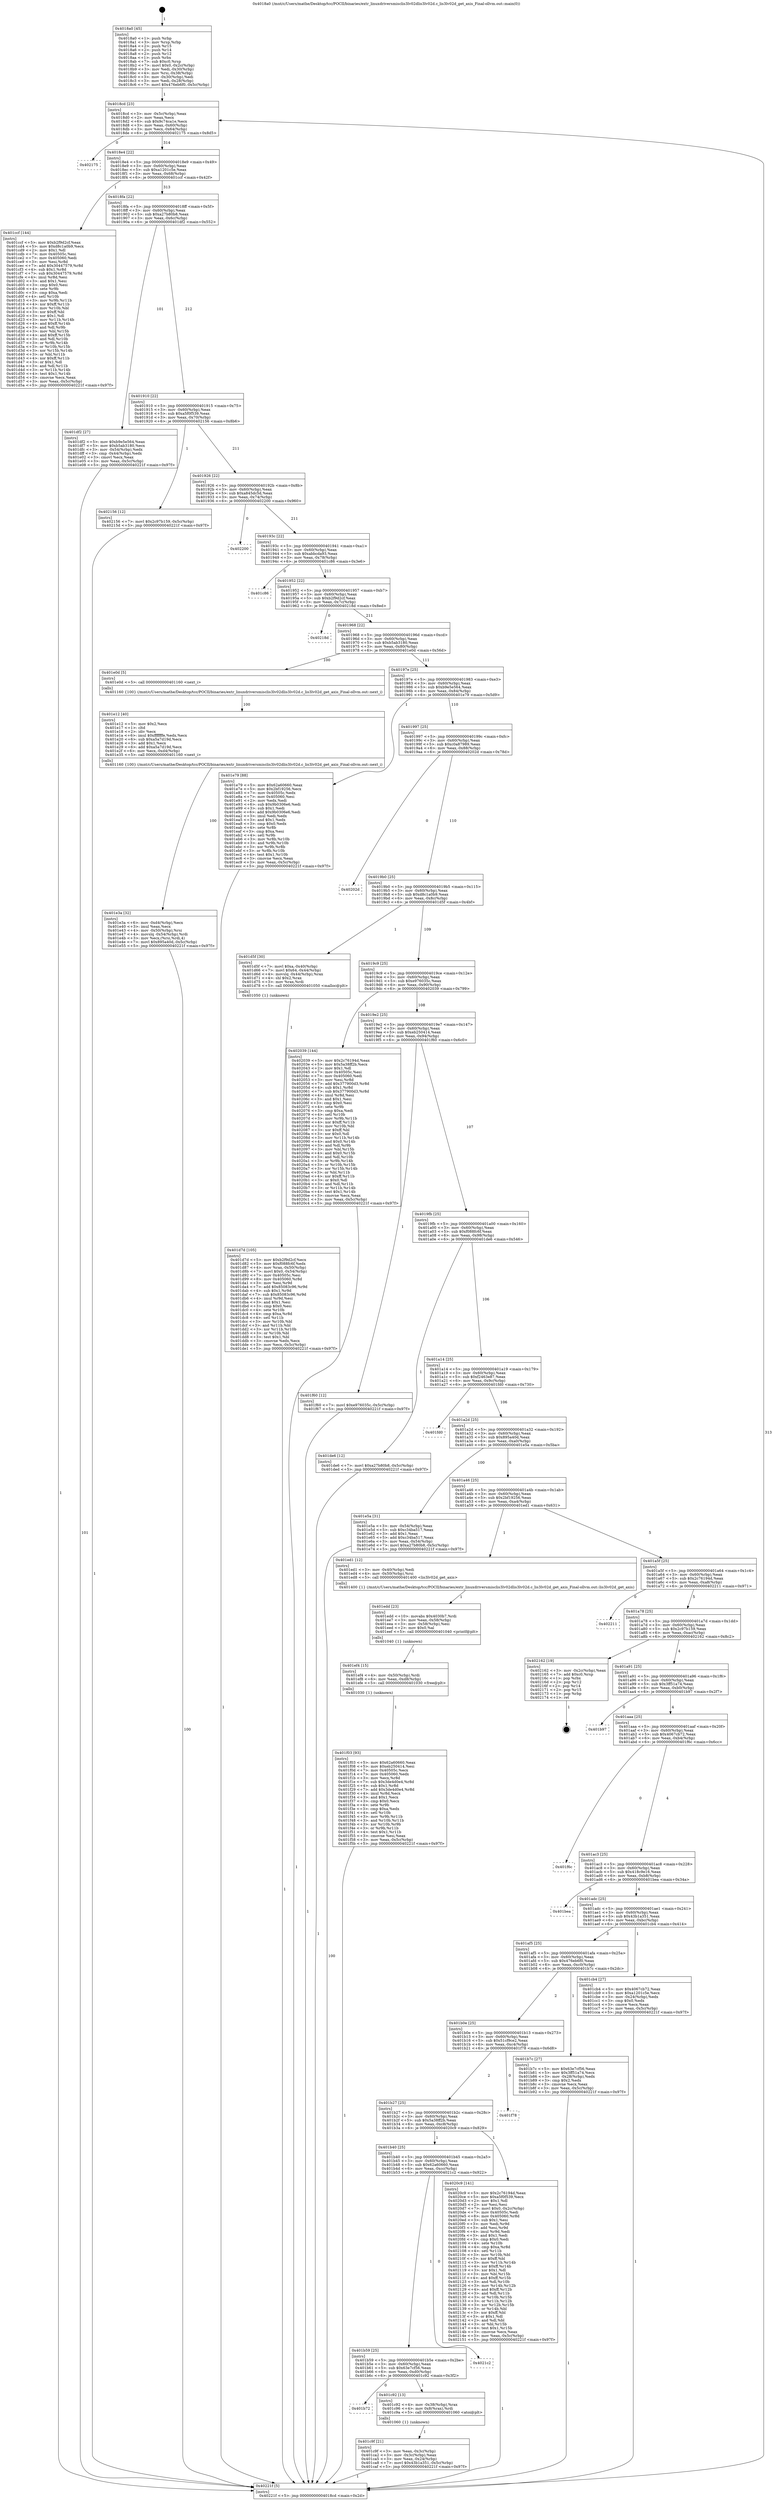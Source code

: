 digraph "0x4018a0" {
  label = "0x4018a0 (/mnt/c/Users/mathe/Desktop/tcc/POCII/binaries/extr_linuxdriversmisclis3lv02dlis3lv02d.c_lis3lv02d_get_axis_Final-ollvm.out::main(0))"
  labelloc = "t"
  node[shape=record]

  Entry [label="",width=0.3,height=0.3,shape=circle,fillcolor=black,style=filled]
  "0x4018cd" [label="{
     0x4018cd [23]\l
     | [instrs]\l
     &nbsp;&nbsp;0x4018cd \<+3\>: mov -0x5c(%rbp),%eax\l
     &nbsp;&nbsp;0x4018d0 \<+2\>: mov %eax,%ecx\l
     &nbsp;&nbsp;0x4018d2 \<+6\>: sub $0x9c74ca1e,%ecx\l
     &nbsp;&nbsp;0x4018d8 \<+3\>: mov %eax,-0x60(%rbp)\l
     &nbsp;&nbsp;0x4018db \<+3\>: mov %ecx,-0x64(%rbp)\l
     &nbsp;&nbsp;0x4018de \<+6\>: je 0000000000402175 \<main+0x8d5\>\l
  }"]
  "0x402175" [label="{
     0x402175\l
  }", style=dashed]
  "0x4018e4" [label="{
     0x4018e4 [22]\l
     | [instrs]\l
     &nbsp;&nbsp;0x4018e4 \<+5\>: jmp 00000000004018e9 \<main+0x49\>\l
     &nbsp;&nbsp;0x4018e9 \<+3\>: mov -0x60(%rbp),%eax\l
     &nbsp;&nbsp;0x4018ec \<+5\>: sub $0xa1201c5e,%eax\l
     &nbsp;&nbsp;0x4018f1 \<+3\>: mov %eax,-0x68(%rbp)\l
     &nbsp;&nbsp;0x4018f4 \<+6\>: je 0000000000401ccf \<main+0x42f\>\l
  }"]
  Exit [label="",width=0.3,height=0.3,shape=circle,fillcolor=black,style=filled,peripheries=2]
  "0x401ccf" [label="{
     0x401ccf [144]\l
     | [instrs]\l
     &nbsp;&nbsp;0x401ccf \<+5\>: mov $0xb2f9d2cf,%eax\l
     &nbsp;&nbsp;0x401cd4 \<+5\>: mov $0xd8c1a0b9,%ecx\l
     &nbsp;&nbsp;0x401cd9 \<+2\>: mov $0x1,%dl\l
     &nbsp;&nbsp;0x401cdb \<+7\>: mov 0x40505c,%esi\l
     &nbsp;&nbsp;0x401ce2 \<+7\>: mov 0x405060,%edi\l
     &nbsp;&nbsp;0x401ce9 \<+3\>: mov %esi,%r8d\l
     &nbsp;&nbsp;0x401cec \<+7\>: add $0x30447579,%r8d\l
     &nbsp;&nbsp;0x401cf3 \<+4\>: sub $0x1,%r8d\l
     &nbsp;&nbsp;0x401cf7 \<+7\>: sub $0x30447579,%r8d\l
     &nbsp;&nbsp;0x401cfe \<+4\>: imul %r8d,%esi\l
     &nbsp;&nbsp;0x401d02 \<+3\>: and $0x1,%esi\l
     &nbsp;&nbsp;0x401d05 \<+3\>: cmp $0x0,%esi\l
     &nbsp;&nbsp;0x401d08 \<+4\>: sete %r9b\l
     &nbsp;&nbsp;0x401d0c \<+3\>: cmp $0xa,%edi\l
     &nbsp;&nbsp;0x401d0f \<+4\>: setl %r10b\l
     &nbsp;&nbsp;0x401d13 \<+3\>: mov %r9b,%r11b\l
     &nbsp;&nbsp;0x401d16 \<+4\>: xor $0xff,%r11b\l
     &nbsp;&nbsp;0x401d1a \<+3\>: mov %r10b,%bl\l
     &nbsp;&nbsp;0x401d1d \<+3\>: xor $0xff,%bl\l
     &nbsp;&nbsp;0x401d20 \<+3\>: xor $0x1,%dl\l
     &nbsp;&nbsp;0x401d23 \<+3\>: mov %r11b,%r14b\l
     &nbsp;&nbsp;0x401d26 \<+4\>: and $0xff,%r14b\l
     &nbsp;&nbsp;0x401d2a \<+3\>: and %dl,%r9b\l
     &nbsp;&nbsp;0x401d2d \<+3\>: mov %bl,%r15b\l
     &nbsp;&nbsp;0x401d30 \<+4\>: and $0xff,%r15b\l
     &nbsp;&nbsp;0x401d34 \<+3\>: and %dl,%r10b\l
     &nbsp;&nbsp;0x401d37 \<+3\>: or %r9b,%r14b\l
     &nbsp;&nbsp;0x401d3a \<+3\>: or %r10b,%r15b\l
     &nbsp;&nbsp;0x401d3d \<+3\>: xor %r15b,%r14b\l
     &nbsp;&nbsp;0x401d40 \<+3\>: or %bl,%r11b\l
     &nbsp;&nbsp;0x401d43 \<+4\>: xor $0xff,%r11b\l
     &nbsp;&nbsp;0x401d47 \<+3\>: or $0x1,%dl\l
     &nbsp;&nbsp;0x401d4a \<+3\>: and %dl,%r11b\l
     &nbsp;&nbsp;0x401d4d \<+3\>: or %r11b,%r14b\l
     &nbsp;&nbsp;0x401d50 \<+4\>: test $0x1,%r14b\l
     &nbsp;&nbsp;0x401d54 \<+3\>: cmovne %ecx,%eax\l
     &nbsp;&nbsp;0x401d57 \<+3\>: mov %eax,-0x5c(%rbp)\l
     &nbsp;&nbsp;0x401d5a \<+5\>: jmp 000000000040221f \<main+0x97f\>\l
  }"]
  "0x4018fa" [label="{
     0x4018fa [22]\l
     | [instrs]\l
     &nbsp;&nbsp;0x4018fa \<+5\>: jmp 00000000004018ff \<main+0x5f\>\l
     &nbsp;&nbsp;0x4018ff \<+3\>: mov -0x60(%rbp),%eax\l
     &nbsp;&nbsp;0x401902 \<+5\>: sub $0xa27b80b8,%eax\l
     &nbsp;&nbsp;0x401907 \<+3\>: mov %eax,-0x6c(%rbp)\l
     &nbsp;&nbsp;0x40190a \<+6\>: je 0000000000401df2 \<main+0x552\>\l
  }"]
  "0x401f03" [label="{
     0x401f03 [93]\l
     | [instrs]\l
     &nbsp;&nbsp;0x401f03 \<+5\>: mov $0x62a60660,%eax\l
     &nbsp;&nbsp;0x401f08 \<+5\>: mov $0xeb250414,%esi\l
     &nbsp;&nbsp;0x401f0d \<+7\>: mov 0x40505c,%ecx\l
     &nbsp;&nbsp;0x401f14 \<+7\>: mov 0x405060,%edx\l
     &nbsp;&nbsp;0x401f1b \<+3\>: mov %ecx,%r8d\l
     &nbsp;&nbsp;0x401f1e \<+7\>: sub $0x3de4d0e4,%r8d\l
     &nbsp;&nbsp;0x401f25 \<+4\>: sub $0x1,%r8d\l
     &nbsp;&nbsp;0x401f29 \<+7\>: add $0x3de4d0e4,%r8d\l
     &nbsp;&nbsp;0x401f30 \<+4\>: imul %r8d,%ecx\l
     &nbsp;&nbsp;0x401f34 \<+3\>: and $0x1,%ecx\l
     &nbsp;&nbsp;0x401f37 \<+3\>: cmp $0x0,%ecx\l
     &nbsp;&nbsp;0x401f3a \<+4\>: sete %r9b\l
     &nbsp;&nbsp;0x401f3e \<+3\>: cmp $0xa,%edx\l
     &nbsp;&nbsp;0x401f41 \<+4\>: setl %r10b\l
     &nbsp;&nbsp;0x401f45 \<+3\>: mov %r9b,%r11b\l
     &nbsp;&nbsp;0x401f48 \<+3\>: and %r10b,%r11b\l
     &nbsp;&nbsp;0x401f4b \<+3\>: xor %r10b,%r9b\l
     &nbsp;&nbsp;0x401f4e \<+3\>: or %r9b,%r11b\l
     &nbsp;&nbsp;0x401f51 \<+4\>: test $0x1,%r11b\l
     &nbsp;&nbsp;0x401f55 \<+3\>: cmovne %esi,%eax\l
     &nbsp;&nbsp;0x401f58 \<+3\>: mov %eax,-0x5c(%rbp)\l
     &nbsp;&nbsp;0x401f5b \<+5\>: jmp 000000000040221f \<main+0x97f\>\l
  }"]
  "0x401df2" [label="{
     0x401df2 [27]\l
     | [instrs]\l
     &nbsp;&nbsp;0x401df2 \<+5\>: mov $0xb9e5e564,%eax\l
     &nbsp;&nbsp;0x401df7 \<+5\>: mov $0xb5ab3180,%ecx\l
     &nbsp;&nbsp;0x401dfc \<+3\>: mov -0x54(%rbp),%edx\l
     &nbsp;&nbsp;0x401dff \<+3\>: cmp -0x44(%rbp),%edx\l
     &nbsp;&nbsp;0x401e02 \<+3\>: cmovl %ecx,%eax\l
     &nbsp;&nbsp;0x401e05 \<+3\>: mov %eax,-0x5c(%rbp)\l
     &nbsp;&nbsp;0x401e08 \<+5\>: jmp 000000000040221f \<main+0x97f\>\l
  }"]
  "0x401910" [label="{
     0x401910 [22]\l
     | [instrs]\l
     &nbsp;&nbsp;0x401910 \<+5\>: jmp 0000000000401915 \<main+0x75\>\l
     &nbsp;&nbsp;0x401915 \<+3\>: mov -0x60(%rbp),%eax\l
     &nbsp;&nbsp;0x401918 \<+5\>: sub $0xa5f0f539,%eax\l
     &nbsp;&nbsp;0x40191d \<+3\>: mov %eax,-0x70(%rbp)\l
     &nbsp;&nbsp;0x401920 \<+6\>: je 0000000000402156 \<main+0x8b6\>\l
  }"]
  "0x401ef4" [label="{
     0x401ef4 [15]\l
     | [instrs]\l
     &nbsp;&nbsp;0x401ef4 \<+4\>: mov -0x50(%rbp),%rdi\l
     &nbsp;&nbsp;0x401ef8 \<+6\>: mov %eax,-0xd8(%rbp)\l
     &nbsp;&nbsp;0x401efe \<+5\>: call 0000000000401030 \<free@plt\>\l
     | [calls]\l
     &nbsp;&nbsp;0x401030 \{1\} (unknown)\l
  }"]
  "0x402156" [label="{
     0x402156 [12]\l
     | [instrs]\l
     &nbsp;&nbsp;0x402156 \<+7\>: movl $0x2c97b159,-0x5c(%rbp)\l
     &nbsp;&nbsp;0x40215d \<+5\>: jmp 000000000040221f \<main+0x97f\>\l
  }"]
  "0x401926" [label="{
     0x401926 [22]\l
     | [instrs]\l
     &nbsp;&nbsp;0x401926 \<+5\>: jmp 000000000040192b \<main+0x8b\>\l
     &nbsp;&nbsp;0x40192b \<+3\>: mov -0x60(%rbp),%eax\l
     &nbsp;&nbsp;0x40192e \<+5\>: sub $0xa845dc5d,%eax\l
     &nbsp;&nbsp;0x401933 \<+3\>: mov %eax,-0x74(%rbp)\l
     &nbsp;&nbsp;0x401936 \<+6\>: je 0000000000402200 \<main+0x960\>\l
  }"]
  "0x401edd" [label="{
     0x401edd [23]\l
     | [instrs]\l
     &nbsp;&nbsp;0x401edd \<+10\>: movabs $0x4030b7,%rdi\l
     &nbsp;&nbsp;0x401ee7 \<+3\>: mov %eax,-0x58(%rbp)\l
     &nbsp;&nbsp;0x401eea \<+3\>: mov -0x58(%rbp),%esi\l
     &nbsp;&nbsp;0x401eed \<+2\>: mov $0x0,%al\l
     &nbsp;&nbsp;0x401eef \<+5\>: call 0000000000401040 \<printf@plt\>\l
     | [calls]\l
     &nbsp;&nbsp;0x401040 \{1\} (unknown)\l
  }"]
  "0x402200" [label="{
     0x402200\l
  }", style=dashed]
  "0x40193c" [label="{
     0x40193c [22]\l
     | [instrs]\l
     &nbsp;&nbsp;0x40193c \<+5\>: jmp 0000000000401941 \<main+0xa1\>\l
     &nbsp;&nbsp;0x401941 \<+3\>: mov -0x60(%rbp),%eax\l
     &nbsp;&nbsp;0x401944 \<+5\>: sub $0xabbcda93,%eax\l
     &nbsp;&nbsp;0x401949 \<+3\>: mov %eax,-0x78(%rbp)\l
     &nbsp;&nbsp;0x40194c \<+6\>: je 0000000000401c86 \<main+0x3e6\>\l
  }"]
  "0x401e3a" [label="{
     0x401e3a [32]\l
     | [instrs]\l
     &nbsp;&nbsp;0x401e3a \<+6\>: mov -0xd4(%rbp),%ecx\l
     &nbsp;&nbsp;0x401e40 \<+3\>: imul %eax,%ecx\l
     &nbsp;&nbsp;0x401e43 \<+4\>: mov -0x50(%rbp),%rsi\l
     &nbsp;&nbsp;0x401e47 \<+4\>: movslq -0x54(%rbp),%rdi\l
     &nbsp;&nbsp;0x401e4b \<+3\>: mov %ecx,(%rsi,%rdi,4)\l
     &nbsp;&nbsp;0x401e4e \<+7\>: movl $0x895a40d,-0x5c(%rbp)\l
     &nbsp;&nbsp;0x401e55 \<+5\>: jmp 000000000040221f \<main+0x97f\>\l
  }"]
  "0x401c86" [label="{
     0x401c86\l
  }", style=dashed]
  "0x401952" [label="{
     0x401952 [22]\l
     | [instrs]\l
     &nbsp;&nbsp;0x401952 \<+5\>: jmp 0000000000401957 \<main+0xb7\>\l
     &nbsp;&nbsp;0x401957 \<+3\>: mov -0x60(%rbp),%eax\l
     &nbsp;&nbsp;0x40195a \<+5\>: sub $0xb2f9d2cf,%eax\l
     &nbsp;&nbsp;0x40195f \<+3\>: mov %eax,-0x7c(%rbp)\l
     &nbsp;&nbsp;0x401962 \<+6\>: je 000000000040218d \<main+0x8ed\>\l
  }"]
  "0x401e12" [label="{
     0x401e12 [40]\l
     | [instrs]\l
     &nbsp;&nbsp;0x401e12 \<+5\>: mov $0x2,%ecx\l
     &nbsp;&nbsp;0x401e17 \<+1\>: cltd\l
     &nbsp;&nbsp;0x401e18 \<+2\>: idiv %ecx\l
     &nbsp;&nbsp;0x401e1a \<+6\>: imul $0xfffffffe,%edx,%ecx\l
     &nbsp;&nbsp;0x401e20 \<+6\>: sub $0xa5a7d19d,%ecx\l
     &nbsp;&nbsp;0x401e26 \<+3\>: add $0x1,%ecx\l
     &nbsp;&nbsp;0x401e29 \<+6\>: add $0xa5a7d19d,%ecx\l
     &nbsp;&nbsp;0x401e2f \<+6\>: mov %ecx,-0xd4(%rbp)\l
     &nbsp;&nbsp;0x401e35 \<+5\>: call 0000000000401160 \<next_i\>\l
     | [calls]\l
     &nbsp;&nbsp;0x401160 \{100\} (/mnt/c/Users/mathe/Desktop/tcc/POCII/binaries/extr_linuxdriversmisclis3lv02dlis3lv02d.c_lis3lv02d_get_axis_Final-ollvm.out::next_i)\l
  }"]
  "0x40218d" [label="{
     0x40218d\l
  }", style=dashed]
  "0x401968" [label="{
     0x401968 [22]\l
     | [instrs]\l
     &nbsp;&nbsp;0x401968 \<+5\>: jmp 000000000040196d \<main+0xcd\>\l
     &nbsp;&nbsp;0x40196d \<+3\>: mov -0x60(%rbp),%eax\l
     &nbsp;&nbsp;0x401970 \<+5\>: sub $0xb5ab3180,%eax\l
     &nbsp;&nbsp;0x401975 \<+3\>: mov %eax,-0x80(%rbp)\l
     &nbsp;&nbsp;0x401978 \<+6\>: je 0000000000401e0d \<main+0x56d\>\l
  }"]
  "0x401d7d" [label="{
     0x401d7d [105]\l
     | [instrs]\l
     &nbsp;&nbsp;0x401d7d \<+5\>: mov $0xb2f9d2cf,%ecx\l
     &nbsp;&nbsp;0x401d82 \<+5\>: mov $0xf088fc6f,%edx\l
     &nbsp;&nbsp;0x401d87 \<+4\>: mov %rax,-0x50(%rbp)\l
     &nbsp;&nbsp;0x401d8b \<+7\>: movl $0x0,-0x54(%rbp)\l
     &nbsp;&nbsp;0x401d92 \<+7\>: mov 0x40505c,%esi\l
     &nbsp;&nbsp;0x401d99 \<+8\>: mov 0x405060,%r8d\l
     &nbsp;&nbsp;0x401da1 \<+3\>: mov %esi,%r9d\l
     &nbsp;&nbsp;0x401da4 \<+7\>: add $0x85083c96,%r9d\l
     &nbsp;&nbsp;0x401dab \<+4\>: sub $0x1,%r9d\l
     &nbsp;&nbsp;0x401daf \<+7\>: sub $0x85083c96,%r9d\l
     &nbsp;&nbsp;0x401db6 \<+4\>: imul %r9d,%esi\l
     &nbsp;&nbsp;0x401dba \<+3\>: and $0x1,%esi\l
     &nbsp;&nbsp;0x401dbd \<+3\>: cmp $0x0,%esi\l
     &nbsp;&nbsp;0x401dc0 \<+4\>: sete %r10b\l
     &nbsp;&nbsp;0x401dc4 \<+4\>: cmp $0xa,%r8d\l
     &nbsp;&nbsp;0x401dc8 \<+4\>: setl %r11b\l
     &nbsp;&nbsp;0x401dcc \<+3\>: mov %r10b,%bl\l
     &nbsp;&nbsp;0x401dcf \<+3\>: and %r11b,%bl\l
     &nbsp;&nbsp;0x401dd2 \<+3\>: xor %r11b,%r10b\l
     &nbsp;&nbsp;0x401dd5 \<+3\>: or %r10b,%bl\l
     &nbsp;&nbsp;0x401dd8 \<+3\>: test $0x1,%bl\l
     &nbsp;&nbsp;0x401ddb \<+3\>: cmovne %edx,%ecx\l
     &nbsp;&nbsp;0x401dde \<+3\>: mov %ecx,-0x5c(%rbp)\l
     &nbsp;&nbsp;0x401de1 \<+5\>: jmp 000000000040221f \<main+0x97f\>\l
  }"]
  "0x401e0d" [label="{
     0x401e0d [5]\l
     | [instrs]\l
     &nbsp;&nbsp;0x401e0d \<+5\>: call 0000000000401160 \<next_i\>\l
     | [calls]\l
     &nbsp;&nbsp;0x401160 \{100\} (/mnt/c/Users/mathe/Desktop/tcc/POCII/binaries/extr_linuxdriversmisclis3lv02dlis3lv02d.c_lis3lv02d_get_axis_Final-ollvm.out::next_i)\l
  }"]
  "0x40197e" [label="{
     0x40197e [25]\l
     | [instrs]\l
     &nbsp;&nbsp;0x40197e \<+5\>: jmp 0000000000401983 \<main+0xe3\>\l
     &nbsp;&nbsp;0x401983 \<+3\>: mov -0x60(%rbp),%eax\l
     &nbsp;&nbsp;0x401986 \<+5\>: sub $0xb9e5e564,%eax\l
     &nbsp;&nbsp;0x40198b \<+6\>: mov %eax,-0x84(%rbp)\l
     &nbsp;&nbsp;0x401991 \<+6\>: je 0000000000401e79 \<main+0x5d9\>\l
  }"]
  "0x401c9f" [label="{
     0x401c9f [21]\l
     | [instrs]\l
     &nbsp;&nbsp;0x401c9f \<+3\>: mov %eax,-0x3c(%rbp)\l
     &nbsp;&nbsp;0x401ca2 \<+3\>: mov -0x3c(%rbp),%eax\l
     &nbsp;&nbsp;0x401ca5 \<+3\>: mov %eax,-0x24(%rbp)\l
     &nbsp;&nbsp;0x401ca8 \<+7\>: movl $0x43b1a351,-0x5c(%rbp)\l
     &nbsp;&nbsp;0x401caf \<+5\>: jmp 000000000040221f \<main+0x97f\>\l
  }"]
  "0x401e79" [label="{
     0x401e79 [88]\l
     | [instrs]\l
     &nbsp;&nbsp;0x401e79 \<+5\>: mov $0x62a60660,%eax\l
     &nbsp;&nbsp;0x401e7e \<+5\>: mov $0x2bf19256,%ecx\l
     &nbsp;&nbsp;0x401e83 \<+7\>: mov 0x40505c,%edx\l
     &nbsp;&nbsp;0x401e8a \<+7\>: mov 0x405060,%esi\l
     &nbsp;&nbsp;0x401e91 \<+2\>: mov %edx,%edi\l
     &nbsp;&nbsp;0x401e93 \<+6\>: sub $0x9b0306e6,%edi\l
     &nbsp;&nbsp;0x401e99 \<+3\>: sub $0x1,%edi\l
     &nbsp;&nbsp;0x401e9c \<+6\>: add $0x9b0306e6,%edi\l
     &nbsp;&nbsp;0x401ea2 \<+3\>: imul %edi,%edx\l
     &nbsp;&nbsp;0x401ea5 \<+3\>: and $0x1,%edx\l
     &nbsp;&nbsp;0x401ea8 \<+3\>: cmp $0x0,%edx\l
     &nbsp;&nbsp;0x401eab \<+4\>: sete %r8b\l
     &nbsp;&nbsp;0x401eaf \<+3\>: cmp $0xa,%esi\l
     &nbsp;&nbsp;0x401eb2 \<+4\>: setl %r9b\l
     &nbsp;&nbsp;0x401eb6 \<+3\>: mov %r8b,%r10b\l
     &nbsp;&nbsp;0x401eb9 \<+3\>: and %r9b,%r10b\l
     &nbsp;&nbsp;0x401ebc \<+3\>: xor %r9b,%r8b\l
     &nbsp;&nbsp;0x401ebf \<+3\>: or %r8b,%r10b\l
     &nbsp;&nbsp;0x401ec2 \<+4\>: test $0x1,%r10b\l
     &nbsp;&nbsp;0x401ec6 \<+3\>: cmovne %ecx,%eax\l
     &nbsp;&nbsp;0x401ec9 \<+3\>: mov %eax,-0x5c(%rbp)\l
     &nbsp;&nbsp;0x401ecc \<+5\>: jmp 000000000040221f \<main+0x97f\>\l
  }"]
  "0x401997" [label="{
     0x401997 [25]\l
     | [instrs]\l
     &nbsp;&nbsp;0x401997 \<+5\>: jmp 000000000040199c \<main+0xfc\>\l
     &nbsp;&nbsp;0x40199c \<+3\>: mov -0x60(%rbp),%eax\l
     &nbsp;&nbsp;0x40199f \<+5\>: sub $0xc0a87989,%eax\l
     &nbsp;&nbsp;0x4019a4 \<+6\>: mov %eax,-0x88(%rbp)\l
     &nbsp;&nbsp;0x4019aa \<+6\>: je 000000000040202d \<main+0x78d\>\l
  }"]
  "0x401b72" [label="{
     0x401b72\l
  }", style=dashed]
  "0x40202d" [label="{
     0x40202d\l
  }", style=dashed]
  "0x4019b0" [label="{
     0x4019b0 [25]\l
     | [instrs]\l
     &nbsp;&nbsp;0x4019b0 \<+5\>: jmp 00000000004019b5 \<main+0x115\>\l
     &nbsp;&nbsp;0x4019b5 \<+3\>: mov -0x60(%rbp),%eax\l
     &nbsp;&nbsp;0x4019b8 \<+5\>: sub $0xd8c1a0b9,%eax\l
     &nbsp;&nbsp;0x4019bd \<+6\>: mov %eax,-0x8c(%rbp)\l
     &nbsp;&nbsp;0x4019c3 \<+6\>: je 0000000000401d5f \<main+0x4bf\>\l
  }"]
  "0x401c92" [label="{
     0x401c92 [13]\l
     | [instrs]\l
     &nbsp;&nbsp;0x401c92 \<+4\>: mov -0x38(%rbp),%rax\l
     &nbsp;&nbsp;0x401c96 \<+4\>: mov 0x8(%rax),%rdi\l
     &nbsp;&nbsp;0x401c9a \<+5\>: call 0000000000401060 \<atoi@plt\>\l
     | [calls]\l
     &nbsp;&nbsp;0x401060 \{1\} (unknown)\l
  }"]
  "0x401d5f" [label="{
     0x401d5f [30]\l
     | [instrs]\l
     &nbsp;&nbsp;0x401d5f \<+7\>: movl $0xa,-0x40(%rbp)\l
     &nbsp;&nbsp;0x401d66 \<+7\>: movl $0x64,-0x44(%rbp)\l
     &nbsp;&nbsp;0x401d6d \<+4\>: movslq -0x44(%rbp),%rax\l
     &nbsp;&nbsp;0x401d71 \<+4\>: shl $0x2,%rax\l
     &nbsp;&nbsp;0x401d75 \<+3\>: mov %rax,%rdi\l
     &nbsp;&nbsp;0x401d78 \<+5\>: call 0000000000401050 \<malloc@plt\>\l
     | [calls]\l
     &nbsp;&nbsp;0x401050 \{1\} (unknown)\l
  }"]
  "0x4019c9" [label="{
     0x4019c9 [25]\l
     | [instrs]\l
     &nbsp;&nbsp;0x4019c9 \<+5\>: jmp 00000000004019ce \<main+0x12e\>\l
     &nbsp;&nbsp;0x4019ce \<+3\>: mov -0x60(%rbp),%eax\l
     &nbsp;&nbsp;0x4019d1 \<+5\>: sub $0xe976035c,%eax\l
     &nbsp;&nbsp;0x4019d6 \<+6\>: mov %eax,-0x90(%rbp)\l
     &nbsp;&nbsp;0x4019dc \<+6\>: je 0000000000402039 \<main+0x799\>\l
  }"]
  "0x401b59" [label="{
     0x401b59 [25]\l
     | [instrs]\l
     &nbsp;&nbsp;0x401b59 \<+5\>: jmp 0000000000401b5e \<main+0x2be\>\l
     &nbsp;&nbsp;0x401b5e \<+3\>: mov -0x60(%rbp),%eax\l
     &nbsp;&nbsp;0x401b61 \<+5\>: sub $0x63e7cf56,%eax\l
     &nbsp;&nbsp;0x401b66 \<+6\>: mov %eax,-0xd0(%rbp)\l
     &nbsp;&nbsp;0x401b6c \<+6\>: je 0000000000401c92 \<main+0x3f2\>\l
  }"]
  "0x402039" [label="{
     0x402039 [144]\l
     | [instrs]\l
     &nbsp;&nbsp;0x402039 \<+5\>: mov $0x2c76194d,%eax\l
     &nbsp;&nbsp;0x40203e \<+5\>: mov $0x5a38ff2b,%ecx\l
     &nbsp;&nbsp;0x402043 \<+2\>: mov $0x1,%dl\l
     &nbsp;&nbsp;0x402045 \<+7\>: mov 0x40505c,%esi\l
     &nbsp;&nbsp;0x40204c \<+7\>: mov 0x405060,%edi\l
     &nbsp;&nbsp;0x402053 \<+3\>: mov %esi,%r8d\l
     &nbsp;&nbsp;0x402056 \<+7\>: add $0x377900d3,%r8d\l
     &nbsp;&nbsp;0x40205d \<+4\>: sub $0x1,%r8d\l
     &nbsp;&nbsp;0x402061 \<+7\>: sub $0x377900d3,%r8d\l
     &nbsp;&nbsp;0x402068 \<+4\>: imul %r8d,%esi\l
     &nbsp;&nbsp;0x40206c \<+3\>: and $0x1,%esi\l
     &nbsp;&nbsp;0x40206f \<+3\>: cmp $0x0,%esi\l
     &nbsp;&nbsp;0x402072 \<+4\>: sete %r9b\l
     &nbsp;&nbsp;0x402076 \<+3\>: cmp $0xa,%edi\l
     &nbsp;&nbsp;0x402079 \<+4\>: setl %r10b\l
     &nbsp;&nbsp;0x40207d \<+3\>: mov %r9b,%r11b\l
     &nbsp;&nbsp;0x402080 \<+4\>: xor $0xff,%r11b\l
     &nbsp;&nbsp;0x402084 \<+3\>: mov %r10b,%bl\l
     &nbsp;&nbsp;0x402087 \<+3\>: xor $0xff,%bl\l
     &nbsp;&nbsp;0x40208a \<+3\>: xor $0x0,%dl\l
     &nbsp;&nbsp;0x40208d \<+3\>: mov %r11b,%r14b\l
     &nbsp;&nbsp;0x402090 \<+4\>: and $0x0,%r14b\l
     &nbsp;&nbsp;0x402094 \<+3\>: and %dl,%r9b\l
     &nbsp;&nbsp;0x402097 \<+3\>: mov %bl,%r15b\l
     &nbsp;&nbsp;0x40209a \<+4\>: and $0x0,%r15b\l
     &nbsp;&nbsp;0x40209e \<+3\>: and %dl,%r10b\l
     &nbsp;&nbsp;0x4020a1 \<+3\>: or %r9b,%r14b\l
     &nbsp;&nbsp;0x4020a4 \<+3\>: or %r10b,%r15b\l
     &nbsp;&nbsp;0x4020a7 \<+3\>: xor %r15b,%r14b\l
     &nbsp;&nbsp;0x4020aa \<+3\>: or %bl,%r11b\l
     &nbsp;&nbsp;0x4020ad \<+4\>: xor $0xff,%r11b\l
     &nbsp;&nbsp;0x4020b1 \<+3\>: or $0x0,%dl\l
     &nbsp;&nbsp;0x4020b4 \<+3\>: and %dl,%r11b\l
     &nbsp;&nbsp;0x4020b7 \<+3\>: or %r11b,%r14b\l
     &nbsp;&nbsp;0x4020ba \<+4\>: test $0x1,%r14b\l
     &nbsp;&nbsp;0x4020be \<+3\>: cmovne %ecx,%eax\l
     &nbsp;&nbsp;0x4020c1 \<+3\>: mov %eax,-0x5c(%rbp)\l
     &nbsp;&nbsp;0x4020c4 \<+5\>: jmp 000000000040221f \<main+0x97f\>\l
  }"]
  "0x4019e2" [label="{
     0x4019e2 [25]\l
     | [instrs]\l
     &nbsp;&nbsp;0x4019e2 \<+5\>: jmp 00000000004019e7 \<main+0x147\>\l
     &nbsp;&nbsp;0x4019e7 \<+3\>: mov -0x60(%rbp),%eax\l
     &nbsp;&nbsp;0x4019ea \<+5\>: sub $0xeb250414,%eax\l
     &nbsp;&nbsp;0x4019ef \<+6\>: mov %eax,-0x94(%rbp)\l
     &nbsp;&nbsp;0x4019f5 \<+6\>: je 0000000000401f60 \<main+0x6c0\>\l
  }"]
  "0x4021c2" [label="{
     0x4021c2\l
  }", style=dashed]
  "0x401f60" [label="{
     0x401f60 [12]\l
     | [instrs]\l
     &nbsp;&nbsp;0x401f60 \<+7\>: movl $0xe976035c,-0x5c(%rbp)\l
     &nbsp;&nbsp;0x401f67 \<+5\>: jmp 000000000040221f \<main+0x97f\>\l
  }"]
  "0x4019fb" [label="{
     0x4019fb [25]\l
     | [instrs]\l
     &nbsp;&nbsp;0x4019fb \<+5\>: jmp 0000000000401a00 \<main+0x160\>\l
     &nbsp;&nbsp;0x401a00 \<+3\>: mov -0x60(%rbp),%eax\l
     &nbsp;&nbsp;0x401a03 \<+5\>: sub $0xf088fc6f,%eax\l
     &nbsp;&nbsp;0x401a08 \<+6\>: mov %eax,-0x98(%rbp)\l
     &nbsp;&nbsp;0x401a0e \<+6\>: je 0000000000401de6 \<main+0x546\>\l
  }"]
  "0x401b40" [label="{
     0x401b40 [25]\l
     | [instrs]\l
     &nbsp;&nbsp;0x401b40 \<+5\>: jmp 0000000000401b45 \<main+0x2a5\>\l
     &nbsp;&nbsp;0x401b45 \<+3\>: mov -0x60(%rbp),%eax\l
     &nbsp;&nbsp;0x401b48 \<+5\>: sub $0x62a60660,%eax\l
     &nbsp;&nbsp;0x401b4d \<+6\>: mov %eax,-0xcc(%rbp)\l
     &nbsp;&nbsp;0x401b53 \<+6\>: je 00000000004021c2 \<main+0x922\>\l
  }"]
  "0x401de6" [label="{
     0x401de6 [12]\l
     | [instrs]\l
     &nbsp;&nbsp;0x401de6 \<+7\>: movl $0xa27b80b8,-0x5c(%rbp)\l
     &nbsp;&nbsp;0x401ded \<+5\>: jmp 000000000040221f \<main+0x97f\>\l
  }"]
  "0x401a14" [label="{
     0x401a14 [25]\l
     | [instrs]\l
     &nbsp;&nbsp;0x401a14 \<+5\>: jmp 0000000000401a19 \<main+0x179\>\l
     &nbsp;&nbsp;0x401a19 \<+3\>: mov -0x60(%rbp),%eax\l
     &nbsp;&nbsp;0x401a1c \<+5\>: sub $0xf2463e87,%eax\l
     &nbsp;&nbsp;0x401a21 \<+6\>: mov %eax,-0x9c(%rbp)\l
     &nbsp;&nbsp;0x401a27 \<+6\>: je 0000000000401fd0 \<main+0x730\>\l
  }"]
  "0x4020c9" [label="{
     0x4020c9 [141]\l
     | [instrs]\l
     &nbsp;&nbsp;0x4020c9 \<+5\>: mov $0x2c76194d,%eax\l
     &nbsp;&nbsp;0x4020ce \<+5\>: mov $0xa5f0f539,%ecx\l
     &nbsp;&nbsp;0x4020d3 \<+2\>: mov $0x1,%dl\l
     &nbsp;&nbsp;0x4020d5 \<+2\>: xor %esi,%esi\l
     &nbsp;&nbsp;0x4020d7 \<+7\>: movl $0x0,-0x2c(%rbp)\l
     &nbsp;&nbsp;0x4020de \<+7\>: mov 0x40505c,%edi\l
     &nbsp;&nbsp;0x4020e5 \<+8\>: mov 0x405060,%r8d\l
     &nbsp;&nbsp;0x4020ed \<+3\>: sub $0x1,%esi\l
     &nbsp;&nbsp;0x4020f0 \<+3\>: mov %edi,%r9d\l
     &nbsp;&nbsp;0x4020f3 \<+3\>: add %esi,%r9d\l
     &nbsp;&nbsp;0x4020f6 \<+4\>: imul %r9d,%edi\l
     &nbsp;&nbsp;0x4020fa \<+3\>: and $0x1,%edi\l
     &nbsp;&nbsp;0x4020fd \<+3\>: cmp $0x0,%edi\l
     &nbsp;&nbsp;0x402100 \<+4\>: sete %r10b\l
     &nbsp;&nbsp;0x402104 \<+4\>: cmp $0xa,%r8d\l
     &nbsp;&nbsp;0x402108 \<+4\>: setl %r11b\l
     &nbsp;&nbsp;0x40210c \<+3\>: mov %r10b,%bl\l
     &nbsp;&nbsp;0x40210f \<+3\>: xor $0xff,%bl\l
     &nbsp;&nbsp;0x402112 \<+3\>: mov %r11b,%r14b\l
     &nbsp;&nbsp;0x402115 \<+4\>: xor $0xff,%r14b\l
     &nbsp;&nbsp;0x402119 \<+3\>: xor $0x1,%dl\l
     &nbsp;&nbsp;0x40211c \<+3\>: mov %bl,%r15b\l
     &nbsp;&nbsp;0x40211f \<+4\>: and $0xff,%r15b\l
     &nbsp;&nbsp;0x402123 \<+3\>: and %dl,%r10b\l
     &nbsp;&nbsp;0x402126 \<+3\>: mov %r14b,%r12b\l
     &nbsp;&nbsp;0x402129 \<+4\>: and $0xff,%r12b\l
     &nbsp;&nbsp;0x40212d \<+3\>: and %dl,%r11b\l
     &nbsp;&nbsp;0x402130 \<+3\>: or %r10b,%r15b\l
     &nbsp;&nbsp;0x402133 \<+3\>: or %r11b,%r12b\l
     &nbsp;&nbsp;0x402136 \<+3\>: xor %r12b,%r15b\l
     &nbsp;&nbsp;0x402139 \<+3\>: or %r14b,%bl\l
     &nbsp;&nbsp;0x40213c \<+3\>: xor $0xff,%bl\l
     &nbsp;&nbsp;0x40213f \<+3\>: or $0x1,%dl\l
     &nbsp;&nbsp;0x402142 \<+2\>: and %dl,%bl\l
     &nbsp;&nbsp;0x402144 \<+3\>: or %bl,%r15b\l
     &nbsp;&nbsp;0x402147 \<+4\>: test $0x1,%r15b\l
     &nbsp;&nbsp;0x40214b \<+3\>: cmovne %ecx,%eax\l
     &nbsp;&nbsp;0x40214e \<+3\>: mov %eax,-0x5c(%rbp)\l
     &nbsp;&nbsp;0x402151 \<+5\>: jmp 000000000040221f \<main+0x97f\>\l
  }"]
  "0x401fd0" [label="{
     0x401fd0\l
  }", style=dashed]
  "0x401a2d" [label="{
     0x401a2d [25]\l
     | [instrs]\l
     &nbsp;&nbsp;0x401a2d \<+5\>: jmp 0000000000401a32 \<main+0x192\>\l
     &nbsp;&nbsp;0x401a32 \<+3\>: mov -0x60(%rbp),%eax\l
     &nbsp;&nbsp;0x401a35 \<+5\>: sub $0x895a40d,%eax\l
     &nbsp;&nbsp;0x401a3a \<+6\>: mov %eax,-0xa0(%rbp)\l
     &nbsp;&nbsp;0x401a40 \<+6\>: je 0000000000401e5a \<main+0x5ba\>\l
  }"]
  "0x401b27" [label="{
     0x401b27 [25]\l
     | [instrs]\l
     &nbsp;&nbsp;0x401b27 \<+5\>: jmp 0000000000401b2c \<main+0x28c\>\l
     &nbsp;&nbsp;0x401b2c \<+3\>: mov -0x60(%rbp),%eax\l
     &nbsp;&nbsp;0x401b2f \<+5\>: sub $0x5a38ff2b,%eax\l
     &nbsp;&nbsp;0x401b34 \<+6\>: mov %eax,-0xc8(%rbp)\l
     &nbsp;&nbsp;0x401b3a \<+6\>: je 00000000004020c9 \<main+0x829\>\l
  }"]
  "0x401e5a" [label="{
     0x401e5a [31]\l
     | [instrs]\l
     &nbsp;&nbsp;0x401e5a \<+3\>: mov -0x54(%rbp),%eax\l
     &nbsp;&nbsp;0x401e5d \<+5\>: sub $0xc34ba517,%eax\l
     &nbsp;&nbsp;0x401e62 \<+3\>: add $0x1,%eax\l
     &nbsp;&nbsp;0x401e65 \<+5\>: add $0xc34ba517,%eax\l
     &nbsp;&nbsp;0x401e6a \<+3\>: mov %eax,-0x54(%rbp)\l
     &nbsp;&nbsp;0x401e6d \<+7\>: movl $0xa27b80b8,-0x5c(%rbp)\l
     &nbsp;&nbsp;0x401e74 \<+5\>: jmp 000000000040221f \<main+0x97f\>\l
  }"]
  "0x401a46" [label="{
     0x401a46 [25]\l
     | [instrs]\l
     &nbsp;&nbsp;0x401a46 \<+5\>: jmp 0000000000401a4b \<main+0x1ab\>\l
     &nbsp;&nbsp;0x401a4b \<+3\>: mov -0x60(%rbp),%eax\l
     &nbsp;&nbsp;0x401a4e \<+5\>: sub $0x2bf19256,%eax\l
     &nbsp;&nbsp;0x401a53 \<+6\>: mov %eax,-0xa4(%rbp)\l
     &nbsp;&nbsp;0x401a59 \<+6\>: je 0000000000401ed1 \<main+0x631\>\l
  }"]
  "0x401f78" [label="{
     0x401f78\l
  }", style=dashed]
  "0x401ed1" [label="{
     0x401ed1 [12]\l
     | [instrs]\l
     &nbsp;&nbsp;0x401ed1 \<+3\>: mov -0x40(%rbp),%edi\l
     &nbsp;&nbsp;0x401ed4 \<+4\>: mov -0x50(%rbp),%rsi\l
     &nbsp;&nbsp;0x401ed8 \<+5\>: call 0000000000401400 \<lis3lv02d_get_axis\>\l
     | [calls]\l
     &nbsp;&nbsp;0x401400 \{1\} (/mnt/c/Users/mathe/Desktop/tcc/POCII/binaries/extr_linuxdriversmisclis3lv02dlis3lv02d.c_lis3lv02d_get_axis_Final-ollvm.out::lis3lv02d_get_axis)\l
  }"]
  "0x401a5f" [label="{
     0x401a5f [25]\l
     | [instrs]\l
     &nbsp;&nbsp;0x401a5f \<+5\>: jmp 0000000000401a64 \<main+0x1c4\>\l
     &nbsp;&nbsp;0x401a64 \<+3\>: mov -0x60(%rbp),%eax\l
     &nbsp;&nbsp;0x401a67 \<+5\>: sub $0x2c76194d,%eax\l
     &nbsp;&nbsp;0x401a6c \<+6\>: mov %eax,-0xa8(%rbp)\l
     &nbsp;&nbsp;0x401a72 \<+6\>: je 0000000000402211 \<main+0x971\>\l
  }"]
  "0x4018a0" [label="{
     0x4018a0 [45]\l
     | [instrs]\l
     &nbsp;&nbsp;0x4018a0 \<+1\>: push %rbp\l
     &nbsp;&nbsp;0x4018a1 \<+3\>: mov %rsp,%rbp\l
     &nbsp;&nbsp;0x4018a4 \<+2\>: push %r15\l
     &nbsp;&nbsp;0x4018a6 \<+2\>: push %r14\l
     &nbsp;&nbsp;0x4018a8 \<+2\>: push %r12\l
     &nbsp;&nbsp;0x4018aa \<+1\>: push %rbx\l
     &nbsp;&nbsp;0x4018ab \<+7\>: sub $0xc0,%rsp\l
     &nbsp;&nbsp;0x4018b2 \<+7\>: movl $0x0,-0x2c(%rbp)\l
     &nbsp;&nbsp;0x4018b9 \<+3\>: mov %edi,-0x30(%rbp)\l
     &nbsp;&nbsp;0x4018bc \<+4\>: mov %rsi,-0x38(%rbp)\l
     &nbsp;&nbsp;0x4018c0 \<+3\>: mov -0x30(%rbp),%edi\l
     &nbsp;&nbsp;0x4018c3 \<+3\>: mov %edi,-0x28(%rbp)\l
     &nbsp;&nbsp;0x4018c6 \<+7\>: movl $0x476eb6f0,-0x5c(%rbp)\l
  }"]
  "0x402211" [label="{
     0x402211\l
  }", style=dashed]
  "0x401a78" [label="{
     0x401a78 [25]\l
     | [instrs]\l
     &nbsp;&nbsp;0x401a78 \<+5\>: jmp 0000000000401a7d \<main+0x1dd\>\l
     &nbsp;&nbsp;0x401a7d \<+3\>: mov -0x60(%rbp),%eax\l
     &nbsp;&nbsp;0x401a80 \<+5\>: sub $0x2c97b159,%eax\l
     &nbsp;&nbsp;0x401a85 \<+6\>: mov %eax,-0xac(%rbp)\l
     &nbsp;&nbsp;0x401a8b \<+6\>: je 0000000000402162 \<main+0x8c2\>\l
  }"]
  "0x40221f" [label="{
     0x40221f [5]\l
     | [instrs]\l
     &nbsp;&nbsp;0x40221f \<+5\>: jmp 00000000004018cd \<main+0x2d\>\l
  }"]
  "0x402162" [label="{
     0x402162 [19]\l
     | [instrs]\l
     &nbsp;&nbsp;0x402162 \<+3\>: mov -0x2c(%rbp),%eax\l
     &nbsp;&nbsp;0x402165 \<+7\>: add $0xc0,%rsp\l
     &nbsp;&nbsp;0x40216c \<+1\>: pop %rbx\l
     &nbsp;&nbsp;0x40216d \<+2\>: pop %r12\l
     &nbsp;&nbsp;0x40216f \<+2\>: pop %r14\l
     &nbsp;&nbsp;0x402171 \<+2\>: pop %r15\l
     &nbsp;&nbsp;0x402173 \<+1\>: pop %rbp\l
     &nbsp;&nbsp;0x402174 \<+1\>: ret\l
  }"]
  "0x401a91" [label="{
     0x401a91 [25]\l
     | [instrs]\l
     &nbsp;&nbsp;0x401a91 \<+5\>: jmp 0000000000401a96 \<main+0x1f6\>\l
     &nbsp;&nbsp;0x401a96 \<+3\>: mov -0x60(%rbp),%eax\l
     &nbsp;&nbsp;0x401a99 \<+5\>: sub $0x3ff51a74,%eax\l
     &nbsp;&nbsp;0x401a9e \<+6\>: mov %eax,-0xb0(%rbp)\l
     &nbsp;&nbsp;0x401aa4 \<+6\>: je 0000000000401b97 \<main+0x2f7\>\l
  }"]
  "0x401b0e" [label="{
     0x401b0e [25]\l
     | [instrs]\l
     &nbsp;&nbsp;0x401b0e \<+5\>: jmp 0000000000401b13 \<main+0x273\>\l
     &nbsp;&nbsp;0x401b13 \<+3\>: mov -0x60(%rbp),%eax\l
     &nbsp;&nbsp;0x401b16 \<+5\>: sub $0x51cf9ce2,%eax\l
     &nbsp;&nbsp;0x401b1b \<+6\>: mov %eax,-0xc4(%rbp)\l
     &nbsp;&nbsp;0x401b21 \<+6\>: je 0000000000401f78 \<main+0x6d8\>\l
  }"]
  "0x401b97" [label="{
     0x401b97\l
  }", style=dashed]
  "0x401aaa" [label="{
     0x401aaa [25]\l
     | [instrs]\l
     &nbsp;&nbsp;0x401aaa \<+5\>: jmp 0000000000401aaf \<main+0x20f\>\l
     &nbsp;&nbsp;0x401aaf \<+3\>: mov -0x60(%rbp),%eax\l
     &nbsp;&nbsp;0x401ab2 \<+5\>: sub $0x4067cb72,%eax\l
     &nbsp;&nbsp;0x401ab7 \<+6\>: mov %eax,-0xb4(%rbp)\l
     &nbsp;&nbsp;0x401abd \<+6\>: je 0000000000401f6c \<main+0x6cc\>\l
  }"]
  "0x401b7c" [label="{
     0x401b7c [27]\l
     | [instrs]\l
     &nbsp;&nbsp;0x401b7c \<+5\>: mov $0x63e7cf56,%eax\l
     &nbsp;&nbsp;0x401b81 \<+5\>: mov $0x3ff51a74,%ecx\l
     &nbsp;&nbsp;0x401b86 \<+3\>: mov -0x28(%rbp),%edx\l
     &nbsp;&nbsp;0x401b89 \<+3\>: cmp $0x2,%edx\l
     &nbsp;&nbsp;0x401b8c \<+3\>: cmovne %ecx,%eax\l
     &nbsp;&nbsp;0x401b8f \<+3\>: mov %eax,-0x5c(%rbp)\l
     &nbsp;&nbsp;0x401b92 \<+5\>: jmp 000000000040221f \<main+0x97f\>\l
  }"]
  "0x401f6c" [label="{
     0x401f6c\l
  }", style=dashed]
  "0x401ac3" [label="{
     0x401ac3 [25]\l
     | [instrs]\l
     &nbsp;&nbsp;0x401ac3 \<+5\>: jmp 0000000000401ac8 \<main+0x228\>\l
     &nbsp;&nbsp;0x401ac8 \<+3\>: mov -0x60(%rbp),%eax\l
     &nbsp;&nbsp;0x401acb \<+5\>: sub $0x418c9e16,%eax\l
     &nbsp;&nbsp;0x401ad0 \<+6\>: mov %eax,-0xb8(%rbp)\l
     &nbsp;&nbsp;0x401ad6 \<+6\>: je 0000000000401bea \<main+0x34a\>\l
  }"]
  "0x401af5" [label="{
     0x401af5 [25]\l
     | [instrs]\l
     &nbsp;&nbsp;0x401af5 \<+5\>: jmp 0000000000401afa \<main+0x25a\>\l
     &nbsp;&nbsp;0x401afa \<+3\>: mov -0x60(%rbp),%eax\l
     &nbsp;&nbsp;0x401afd \<+5\>: sub $0x476eb6f0,%eax\l
     &nbsp;&nbsp;0x401b02 \<+6\>: mov %eax,-0xc0(%rbp)\l
     &nbsp;&nbsp;0x401b08 \<+6\>: je 0000000000401b7c \<main+0x2dc\>\l
  }"]
  "0x401bea" [label="{
     0x401bea\l
  }", style=dashed]
  "0x401adc" [label="{
     0x401adc [25]\l
     | [instrs]\l
     &nbsp;&nbsp;0x401adc \<+5\>: jmp 0000000000401ae1 \<main+0x241\>\l
     &nbsp;&nbsp;0x401ae1 \<+3\>: mov -0x60(%rbp),%eax\l
     &nbsp;&nbsp;0x401ae4 \<+5\>: sub $0x43b1a351,%eax\l
     &nbsp;&nbsp;0x401ae9 \<+6\>: mov %eax,-0xbc(%rbp)\l
     &nbsp;&nbsp;0x401aef \<+6\>: je 0000000000401cb4 \<main+0x414\>\l
  }"]
  "0x401cb4" [label="{
     0x401cb4 [27]\l
     | [instrs]\l
     &nbsp;&nbsp;0x401cb4 \<+5\>: mov $0x4067cb72,%eax\l
     &nbsp;&nbsp;0x401cb9 \<+5\>: mov $0xa1201c5e,%ecx\l
     &nbsp;&nbsp;0x401cbe \<+3\>: mov -0x24(%rbp),%edx\l
     &nbsp;&nbsp;0x401cc1 \<+3\>: cmp $0x0,%edx\l
     &nbsp;&nbsp;0x401cc4 \<+3\>: cmove %ecx,%eax\l
     &nbsp;&nbsp;0x401cc7 \<+3\>: mov %eax,-0x5c(%rbp)\l
     &nbsp;&nbsp;0x401cca \<+5\>: jmp 000000000040221f \<main+0x97f\>\l
  }"]
  Entry -> "0x4018a0" [label=" 1"]
  "0x4018cd" -> "0x402175" [label=" 0"]
  "0x4018cd" -> "0x4018e4" [label=" 314"]
  "0x402162" -> Exit [label=" 1"]
  "0x4018e4" -> "0x401ccf" [label=" 1"]
  "0x4018e4" -> "0x4018fa" [label=" 313"]
  "0x402156" -> "0x40221f" [label=" 1"]
  "0x4018fa" -> "0x401df2" [label=" 101"]
  "0x4018fa" -> "0x401910" [label=" 212"]
  "0x4020c9" -> "0x40221f" [label=" 1"]
  "0x401910" -> "0x402156" [label=" 1"]
  "0x401910" -> "0x401926" [label=" 211"]
  "0x402039" -> "0x40221f" [label=" 1"]
  "0x401926" -> "0x402200" [label=" 0"]
  "0x401926" -> "0x40193c" [label=" 211"]
  "0x401f60" -> "0x40221f" [label=" 1"]
  "0x40193c" -> "0x401c86" [label=" 0"]
  "0x40193c" -> "0x401952" [label=" 211"]
  "0x401f03" -> "0x40221f" [label=" 1"]
  "0x401952" -> "0x40218d" [label=" 0"]
  "0x401952" -> "0x401968" [label=" 211"]
  "0x401ef4" -> "0x401f03" [label=" 1"]
  "0x401968" -> "0x401e0d" [label=" 100"]
  "0x401968" -> "0x40197e" [label=" 111"]
  "0x401edd" -> "0x401ef4" [label=" 1"]
  "0x40197e" -> "0x401e79" [label=" 1"]
  "0x40197e" -> "0x401997" [label=" 110"]
  "0x401ed1" -> "0x401edd" [label=" 1"]
  "0x401997" -> "0x40202d" [label=" 0"]
  "0x401997" -> "0x4019b0" [label=" 110"]
  "0x401e79" -> "0x40221f" [label=" 1"]
  "0x4019b0" -> "0x401d5f" [label=" 1"]
  "0x4019b0" -> "0x4019c9" [label=" 109"]
  "0x401e5a" -> "0x40221f" [label=" 100"]
  "0x4019c9" -> "0x402039" [label=" 1"]
  "0x4019c9" -> "0x4019e2" [label=" 108"]
  "0x401e12" -> "0x401e3a" [label=" 100"]
  "0x4019e2" -> "0x401f60" [label=" 1"]
  "0x4019e2" -> "0x4019fb" [label=" 107"]
  "0x401e0d" -> "0x401e12" [label=" 100"]
  "0x4019fb" -> "0x401de6" [label=" 1"]
  "0x4019fb" -> "0x401a14" [label=" 106"]
  "0x401de6" -> "0x40221f" [label=" 1"]
  "0x401a14" -> "0x401fd0" [label=" 0"]
  "0x401a14" -> "0x401a2d" [label=" 106"]
  "0x401d7d" -> "0x40221f" [label=" 1"]
  "0x401a2d" -> "0x401e5a" [label=" 100"]
  "0x401a2d" -> "0x401a46" [label=" 6"]
  "0x401ccf" -> "0x40221f" [label=" 1"]
  "0x401a46" -> "0x401ed1" [label=" 1"]
  "0x401a46" -> "0x401a5f" [label=" 5"]
  "0x401cb4" -> "0x40221f" [label=" 1"]
  "0x401a5f" -> "0x402211" [label=" 0"]
  "0x401a5f" -> "0x401a78" [label=" 5"]
  "0x401c92" -> "0x401c9f" [label=" 1"]
  "0x401a78" -> "0x402162" [label=" 1"]
  "0x401a78" -> "0x401a91" [label=" 4"]
  "0x401b59" -> "0x401b72" [label=" 0"]
  "0x401a91" -> "0x401b97" [label=" 0"]
  "0x401a91" -> "0x401aaa" [label=" 4"]
  "0x401b59" -> "0x401c92" [label=" 1"]
  "0x401aaa" -> "0x401f6c" [label=" 0"]
  "0x401aaa" -> "0x401ac3" [label=" 4"]
  "0x401e3a" -> "0x40221f" [label=" 100"]
  "0x401ac3" -> "0x401bea" [label=" 0"]
  "0x401ac3" -> "0x401adc" [label=" 4"]
  "0x401b40" -> "0x4021c2" [label=" 0"]
  "0x401adc" -> "0x401cb4" [label=" 1"]
  "0x401adc" -> "0x401af5" [label=" 3"]
  "0x401b40" -> "0x401b59" [label=" 1"]
  "0x401af5" -> "0x401b7c" [label=" 1"]
  "0x401af5" -> "0x401b0e" [label=" 2"]
  "0x401b7c" -> "0x40221f" [label=" 1"]
  "0x4018a0" -> "0x4018cd" [label=" 1"]
  "0x40221f" -> "0x4018cd" [label=" 313"]
  "0x401c9f" -> "0x40221f" [label=" 1"]
  "0x401b0e" -> "0x401f78" [label=" 0"]
  "0x401b0e" -> "0x401b27" [label=" 2"]
  "0x401d5f" -> "0x401d7d" [label=" 1"]
  "0x401b27" -> "0x4020c9" [label=" 1"]
  "0x401b27" -> "0x401b40" [label=" 1"]
  "0x401df2" -> "0x40221f" [label=" 101"]
}
